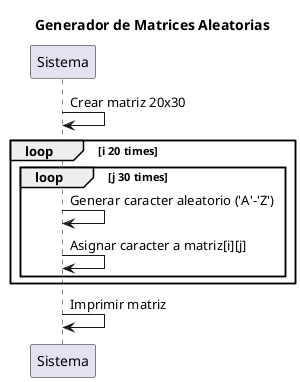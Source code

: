 @startuml
title Generador de Matrices Aleatorias

participant Sistema

Sistema -> Sistema: Crear matriz 20x30
loop i 20 times
    loop j 30 times
        Sistema -> Sistema: Generar caracter aleatorio ('A'-'Z')
        Sistema -> Sistema: Asignar caracter a matriz[i][j]
    end loop
end loop
Sistema -> Sistema: Imprimir matriz

@enduml